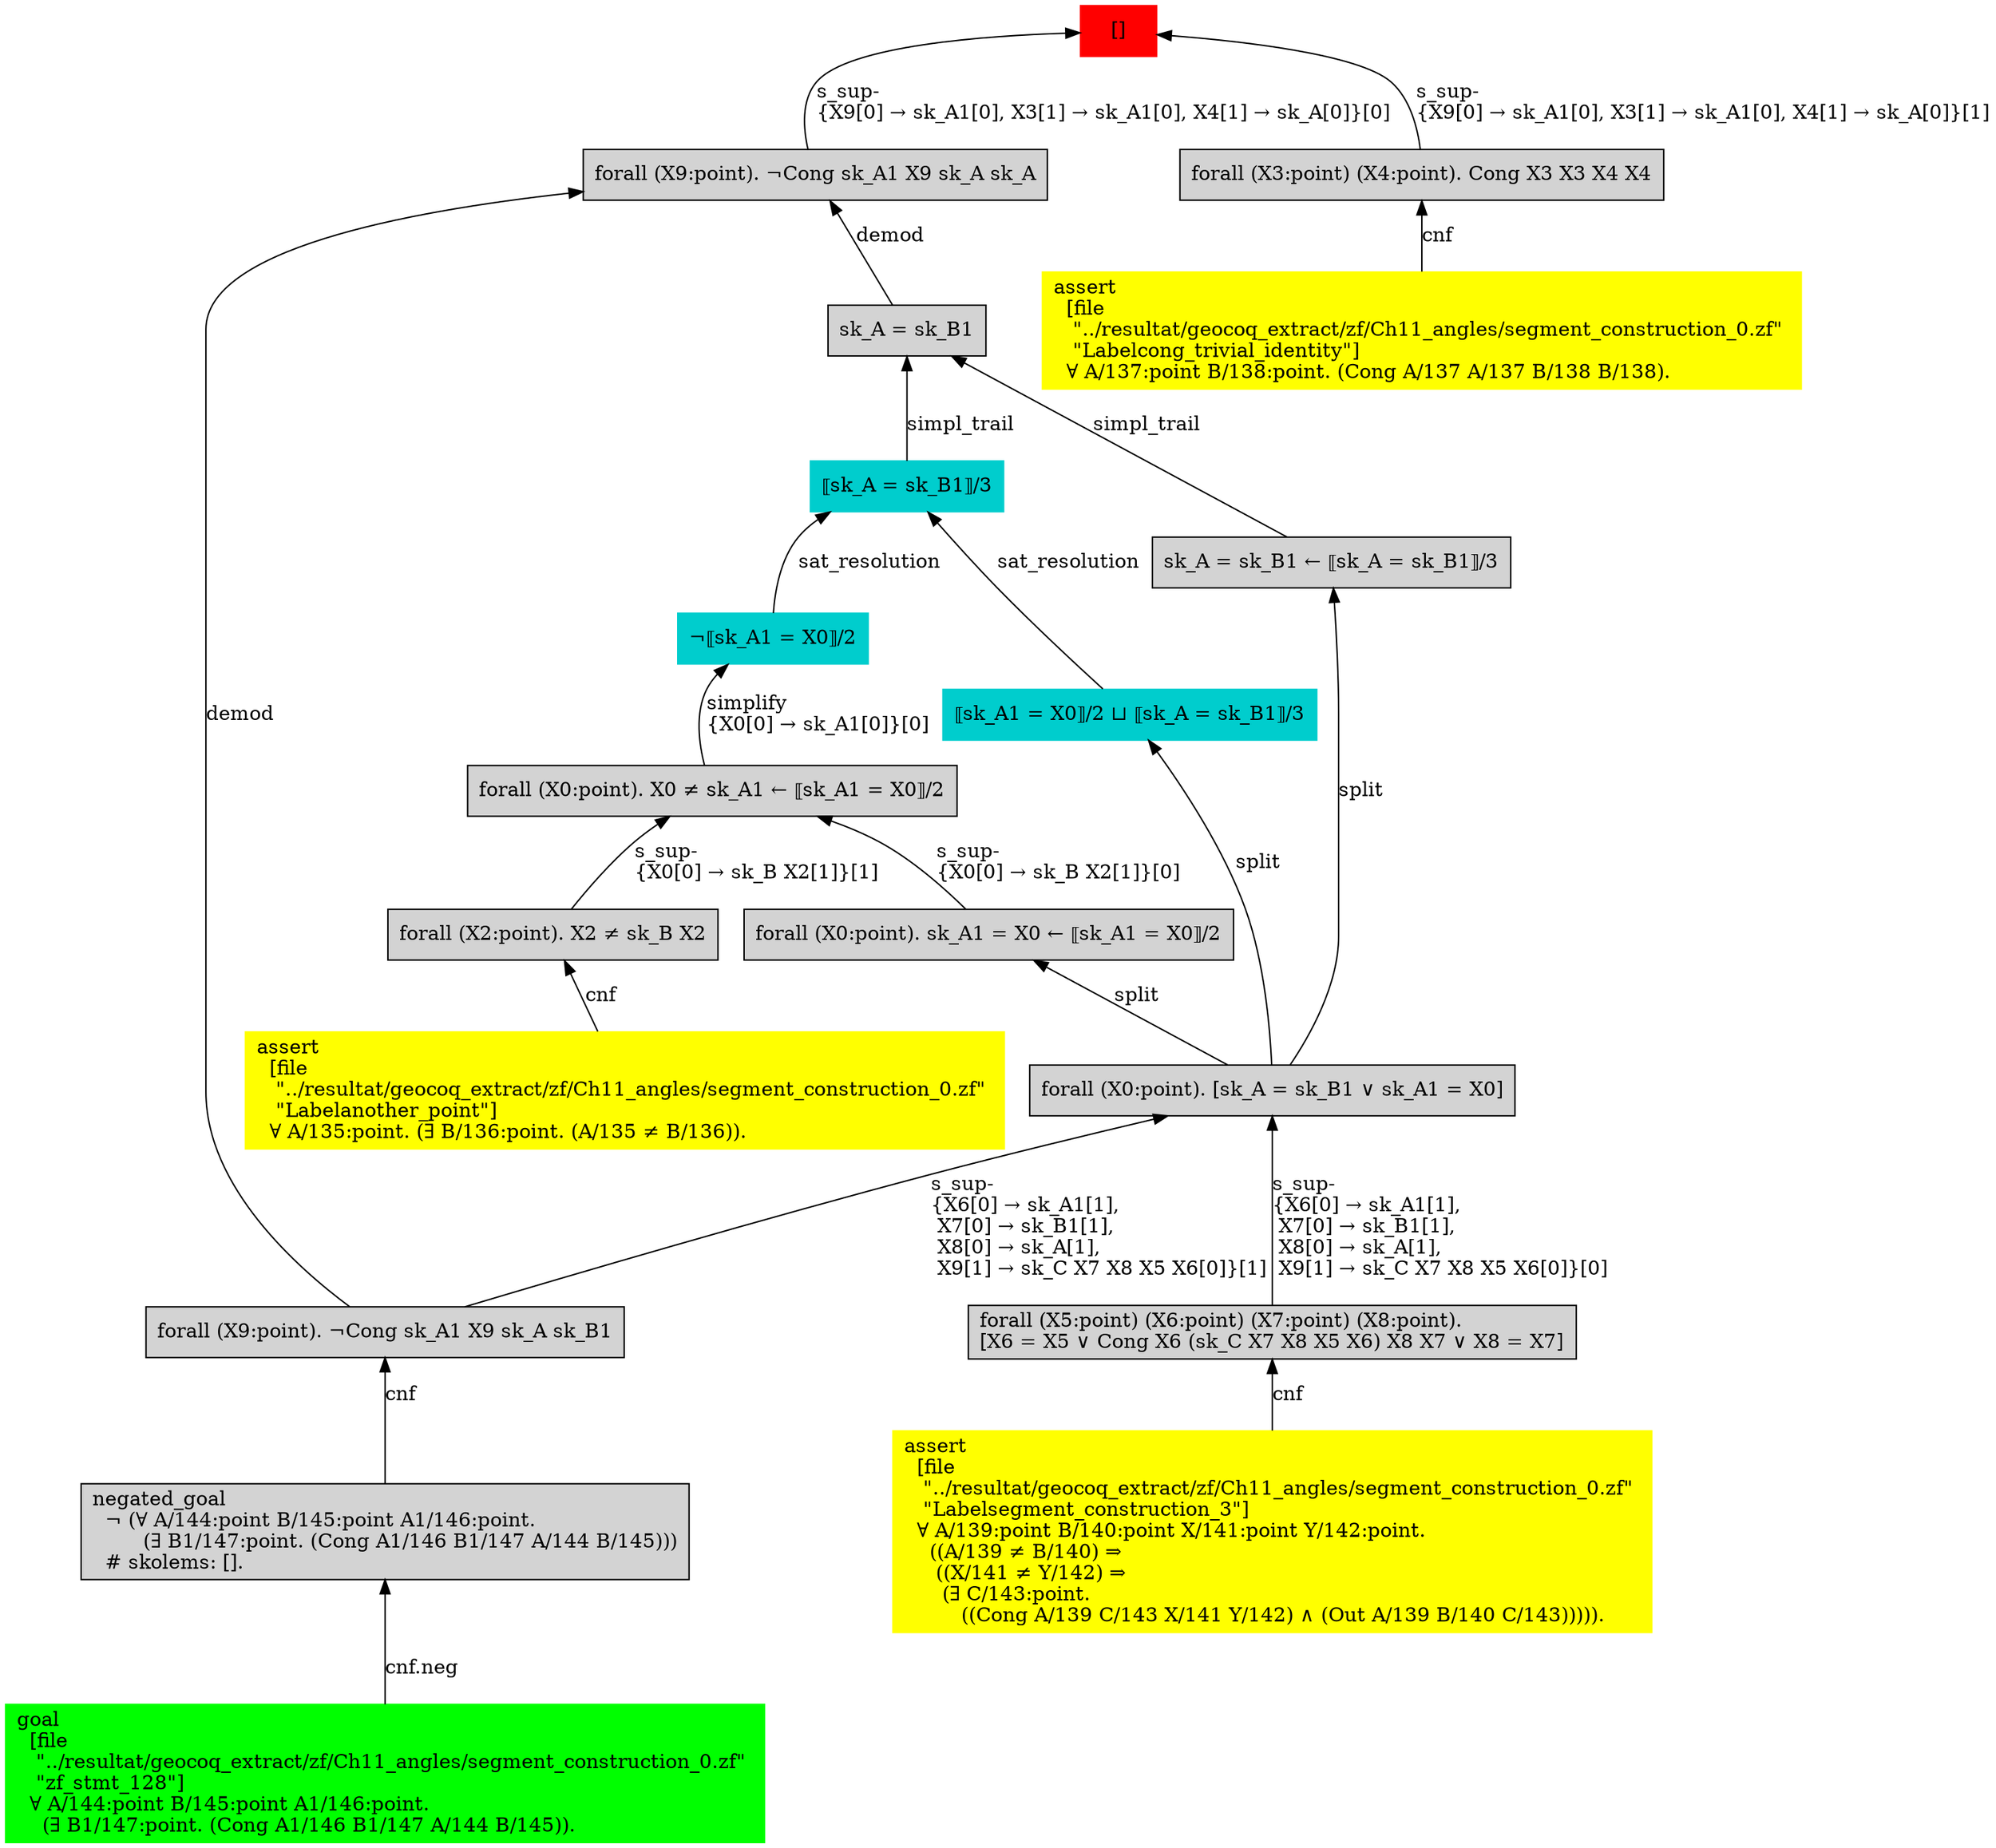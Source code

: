 digraph "unsat_graph" {
  vertex_0 [color=red, label="[]", shape=box, style=filled];
  vertex_0 -> vertex_1 [label="s_sup-\l\{X9[0] → sk_A1[0], X3[1] → sk_A1[0], X4[1] → sk_A[0]\}[0]\l", dir="back"];
  vertex_1 [shape=box, label="forall (X9:point). ¬Cong sk_A1 X9 sk_A sk_A\l", style=filled];
  vertex_1 -> vertex_2 [label="demod", dir="back"];
  vertex_2 [shape=box, label="sk_A = sk_B1\l", style=filled];
  vertex_2 -> vertex_3 [label="simpl_trail", dir="back"];
  vertex_3 [color=cyan3, shape=box, label="⟦sk_A = sk_B1⟧/3\l", style=filled];
  vertex_3 -> vertex_4 [label="sat_resolution", dir="back"];
  vertex_4 [color=cyan3, shape=box, label="¬⟦sk_A1 = X0⟧/2\l", style=filled];
  vertex_4 -> vertex_5 [label="simplify\l\{X0[0] → sk_A1[0]\}[0]\l", dir="back"];
  vertex_5 [shape=box, label="forall (X0:point). X0 ≠ sk_A1 ← ⟦sk_A1 = X0⟧/2\l", style=filled];
  vertex_5 -> vertex_6 [label="s_sup-\l\{X0[0] → sk_B X2[1]\}[1]\l", dir="back"];
  vertex_6 [shape=box, label="forall (X2:point). X2 ≠ sk_B X2\l", style=filled];
  vertex_6 -> vertex_7 [label="cnf", dir="back"];
  vertex_7 [color=yellow, shape=box, label="assert\l  [file\l   \"../resultat/geocoq_extract/zf/Ch11_angles/segment_construction_0.zf\" \l   \"Labelanother_point\"]\l  ∀ A/135:point. (∃ B/136:point. (A/135 ≠ B/136)).\l", style=filled];
  vertex_5 -> vertex_8 [label="s_sup-\l\{X0[0] → sk_B X2[1]\}[0]\l", dir="back"];
  vertex_8 [shape=box, label="forall (X0:point). sk_A1 = X0 ← ⟦sk_A1 = X0⟧/2\l", style=filled];
  vertex_8 -> vertex_9 [label="split", dir="back"];
  vertex_9 [shape=box, label="forall (X0:point). [sk_A = sk_B1 ∨ sk_A1 = X0]\l", style=filled];
  vertex_9 -> vertex_10 [label="s_sup-\l\{X6[0] → sk_A1[1], \l X7[0] → sk_B1[1], \l X8[0] → sk_A[1], \l X9[1] → sk_C X7 X8 X5 X6[0]\}[1]\l", dir="back"];
  vertex_10 [shape=box, label="forall (X9:point). ¬Cong sk_A1 X9 sk_A sk_B1\l", style=filled];
  vertex_10 -> vertex_11 [label="cnf", dir="back"];
  vertex_11 [shape=box, label="negated_goal\l  ¬ (∀ A/144:point B/145:point A1/146:point.\l        (∃ B1/147:point. (Cong A1/146 B1/147 A/144 B/145)))\l  # skolems: [].\l", style=filled];
  vertex_11 -> vertex_12 [label="cnf.neg", dir="back"];
  vertex_12 [color=green, shape=box, label="goal\l  [file\l   \"../resultat/geocoq_extract/zf/Ch11_angles/segment_construction_0.zf\" \l   \"zf_stmt_128\"]\l  ∀ A/144:point B/145:point A1/146:point.\l    (∃ B1/147:point. (Cong A1/146 B1/147 A/144 B/145)).\l", style=filled];
  vertex_9 -> vertex_13 [label="s_sup-\l\{X6[0] → sk_A1[1], \l X7[0] → sk_B1[1], \l X8[0] → sk_A[1], \l X9[1] → sk_C X7 X8 X5 X6[0]\}[0]\l", dir="back"];
  vertex_13 [shape=box, label="forall (X5:point) (X6:point) (X7:point) (X8:point).\l[X6 = X5 ∨ Cong X6 (sk_C X7 X8 X5 X6) X8 X7 ∨ X8 = X7]\l", style=filled];
  vertex_13 -> vertex_14 [label="cnf", dir="back"];
  vertex_14 [color=yellow, shape=box, label="assert\l  [file\l   \"../resultat/geocoq_extract/zf/Ch11_angles/segment_construction_0.zf\" \l   \"Labelsegment_construction_3\"]\l  ∀ A/139:point B/140:point X/141:point Y/142:point.\l    ((A/139 ≠ B/140) ⇒\l     ((X/141 ≠ Y/142) ⇒\l      (∃ C/143:point.\l         ((Cong A/139 C/143 X/141 Y/142) ∧ (Out A/139 B/140 C/143))))).\l", style=filled];
  vertex_3 -> vertex_15 [label="sat_resolution", dir="back"];
  vertex_15 [color=cyan3, shape=box, label="⟦sk_A1 = X0⟧/2 ⊔ ⟦sk_A = sk_B1⟧/3\l", style=filled];
  vertex_15 -> vertex_9 [label="split", dir="back"];
  vertex_2 -> vertex_16 [label="simpl_trail", dir="back"];
  vertex_16 [shape=box, label="sk_A = sk_B1 ← ⟦sk_A = sk_B1⟧/3\l", style=filled];
  vertex_16 -> vertex_9 [label="split", dir="back"];
  vertex_1 -> vertex_10 [label="demod", dir="back"];
  vertex_0 -> vertex_17 [label="s_sup-\l\{X9[0] → sk_A1[0], X3[1] → sk_A1[0], X4[1] → sk_A[0]\}[1]\l", dir="back"];
  vertex_17 [shape=box, label="forall (X3:point) (X4:point). Cong X3 X3 X4 X4\l", style=filled];
  vertex_17 -> vertex_18 [label="cnf", dir="back"];
  vertex_18 [color=yellow, shape=box, label="assert\l  [file\l   \"../resultat/geocoq_extract/zf/Ch11_angles/segment_construction_0.zf\" \l   \"Labelcong_trivial_identity\"]\l  ∀ A/137:point B/138:point. (Cong A/137 A/137 B/138 B/138).\l", style=filled];
  }


